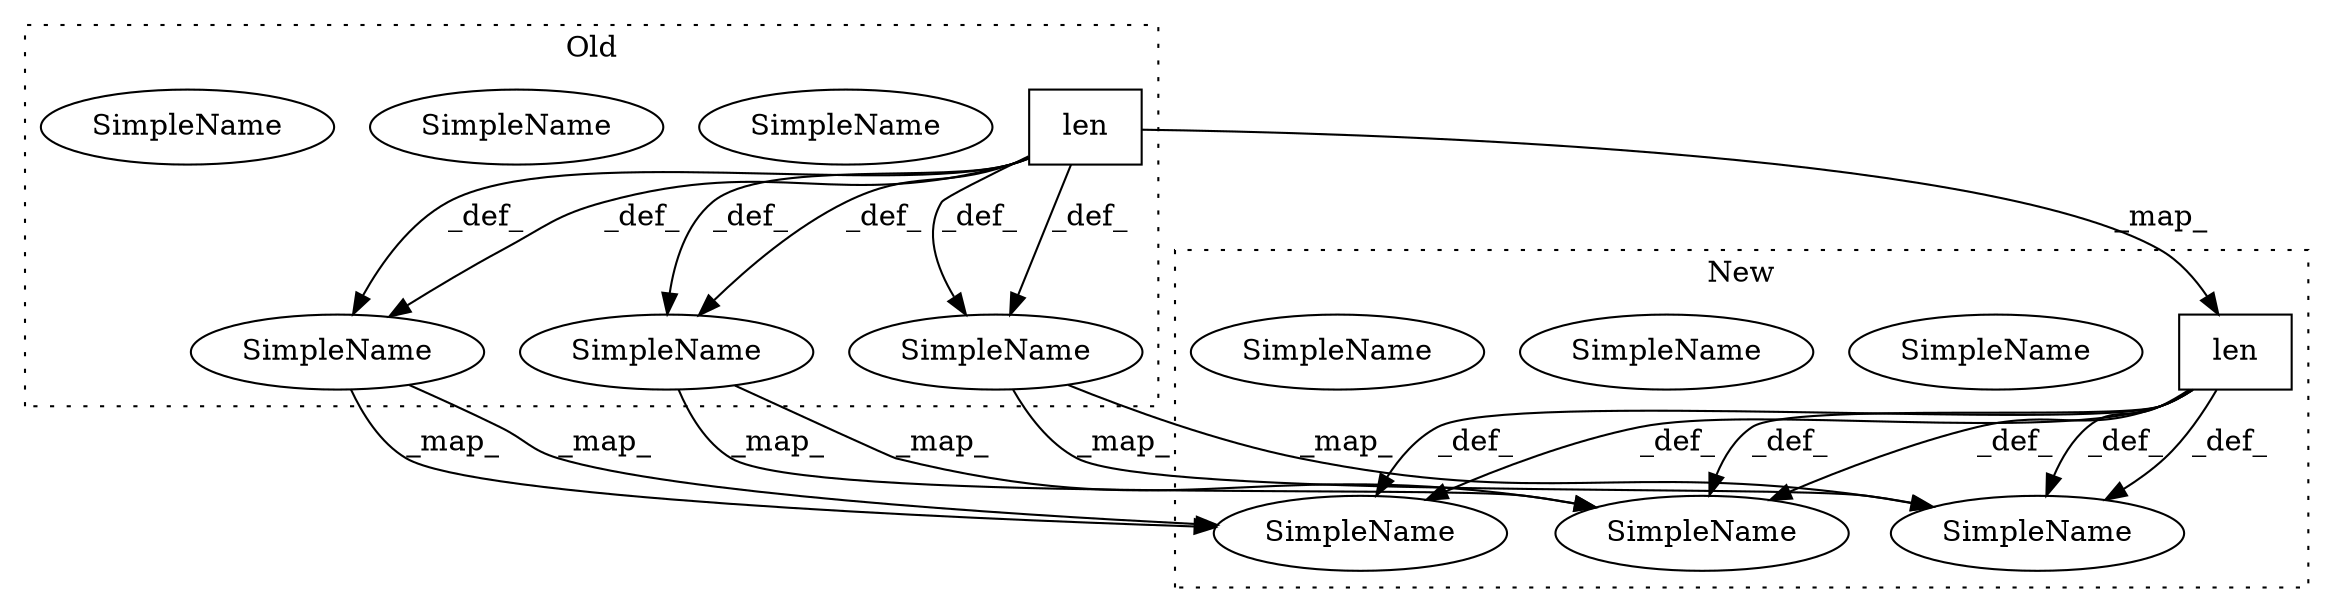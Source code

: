 digraph G {
subgraph cluster0 {
1 [label="len" a="32" s="4096,4110" l="4,1" shape="box"];
3 [label="SimpleName" a="42" s="4123" l="16" shape="ellipse"];
6 [label="SimpleName" a="42" s="4123" l="16" shape="ellipse"];
7 [label="SimpleName" a="42" s="4067" l="9" shape="ellipse"];
10 [label="SimpleName" a="42" s="4067" l="9" shape="ellipse"];
11 [label="SimpleName" a="42" s="4506" l="15" shape="ellipse"];
14 [label="SimpleName" a="42" s="4506" l="15" shape="ellipse"];
label = "Old";
style="dotted";
}
subgraph cluster1 {
2 [label="len" a="32" s="4095,4109" l="4,1" shape="box"];
4 [label="SimpleName" a="42" s="4121" l="16" shape="ellipse"];
5 [label="SimpleName" a="42" s="4121" l="16" shape="ellipse"];
8 [label="SimpleName" a="42" s="4067" l="9" shape="ellipse"];
9 [label="SimpleName" a="42" s="4067" l="9" shape="ellipse"];
12 [label="SimpleName" a="42" s="4505" l="15" shape="ellipse"];
13 [label="SimpleName" a="42" s="4505" l="15" shape="ellipse"];
label = "New";
style="dotted";
}
1 -> 10 [label="_def_"];
1 -> 10 [label="_def_"];
1 -> 2 [label="_map_"];
1 -> 14 [label="_def_"];
1 -> 6 [label="_def_"];
1 -> 14 [label="_def_"];
1 -> 6 [label="_def_"];
2 -> 5 [label="_def_"];
2 -> 9 [label="_def_"];
2 -> 13 [label="_def_"];
2 -> 13 [label="_def_"];
2 -> 9 [label="_def_"];
2 -> 5 [label="_def_"];
6 -> 5 [label="_map_"];
6 -> 5 [label="_map_"];
10 -> 9 [label="_map_"];
10 -> 9 [label="_map_"];
14 -> 13 [label="_map_"];
14 -> 13 [label="_map_"];
}
